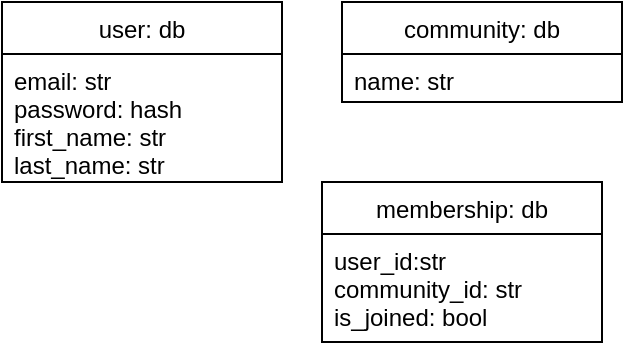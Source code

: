 <mxfile version="13.6.6" type="github"><diagram id="CE0fjsKFniwbX-WwhrP7" name="Page-1"><mxGraphModel dx="813" dy="461" grid="1" gridSize="10" guides="1" tooltips="1" connect="1" arrows="1" fold="1" page="1" pageScale="1" pageWidth="1169" pageHeight="827" math="0" shadow="0"><root><mxCell id="0"/><mxCell id="1" parent="0"/><mxCell id="0hAFBkoV9jaoluaaZlGL-1" value="user: db" style="swimlane;fontStyle=0;childLayout=stackLayout;horizontal=1;startSize=26;fillColor=none;horizontalStack=0;resizeParent=1;resizeParentMax=0;resizeLast=0;collapsible=1;marginBottom=0;" vertex="1" parent="1"><mxGeometry x="100" y="40" width="140" height="90" as="geometry"/></mxCell><mxCell id="0hAFBkoV9jaoluaaZlGL-2" value="email: str&#10;password: hash&#10;first_name: str&#10;last_name: str&#10;" style="text;strokeColor=none;fillColor=none;align=left;verticalAlign=top;spacingLeft=4;spacingRight=4;overflow=hidden;rotatable=0;points=[[0,0.5],[1,0.5]];portConstraint=eastwest;" vertex="1" parent="0hAFBkoV9jaoluaaZlGL-1"><mxGeometry y="26" width="140" height="64" as="geometry"/></mxCell><mxCell id="0hAFBkoV9jaoluaaZlGL-10" value="membership: db" style="swimlane;fontStyle=0;childLayout=stackLayout;horizontal=1;startSize=26;fillColor=none;horizontalStack=0;resizeParent=1;resizeParentMax=0;resizeLast=0;collapsible=1;marginBottom=0;" vertex="1" parent="1"><mxGeometry x="260" y="130" width="140" height="80" as="geometry"/></mxCell><mxCell id="0hAFBkoV9jaoluaaZlGL-11" value="user_id:str&#10;community_id: str&#10;is_joined: bool" style="text;strokeColor=none;fillColor=none;align=left;verticalAlign=top;spacingLeft=4;spacingRight=4;overflow=hidden;rotatable=0;points=[[0,0.5],[1,0.5]];portConstraint=eastwest;" vertex="1" parent="0hAFBkoV9jaoluaaZlGL-10"><mxGeometry y="26" width="140" height="54" as="geometry"/></mxCell><mxCell id="0hAFBkoV9jaoluaaZlGL-5" value="community: db" style="swimlane;fontStyle=0;childLayout=stackLayout;horizontal=1;startSize=26;fillColor=none;horizontalStack=0;resizeParent=1;resizeParentMax=0;resizeLast=0;collapsible=1;marginBottom=0;" vertex="1" parent="1"><mxGeometry x="270" y="40" width="140" height="50" as="geometry"/></mxCell><mxCell id="0hAFBkoV9jaoluaaZlGL-6" value="name: str&#10;" style="text;strokeColor=none;fillColor=none;align=left;verticalAlign=top;spacingLeft=4;spacingRight=4;overflow=hidden;rotatable=0;points=[[0,0.5],[1,0.5]];portConstraint=eastwest;" vertex="1" parent="0hAFBkoV9jaoluaaZlGL-5"><mxGeometry y="26" width="140" height="24" as="geometry"/></mxCell></root></mxGraphModel></diagram></mxfile>